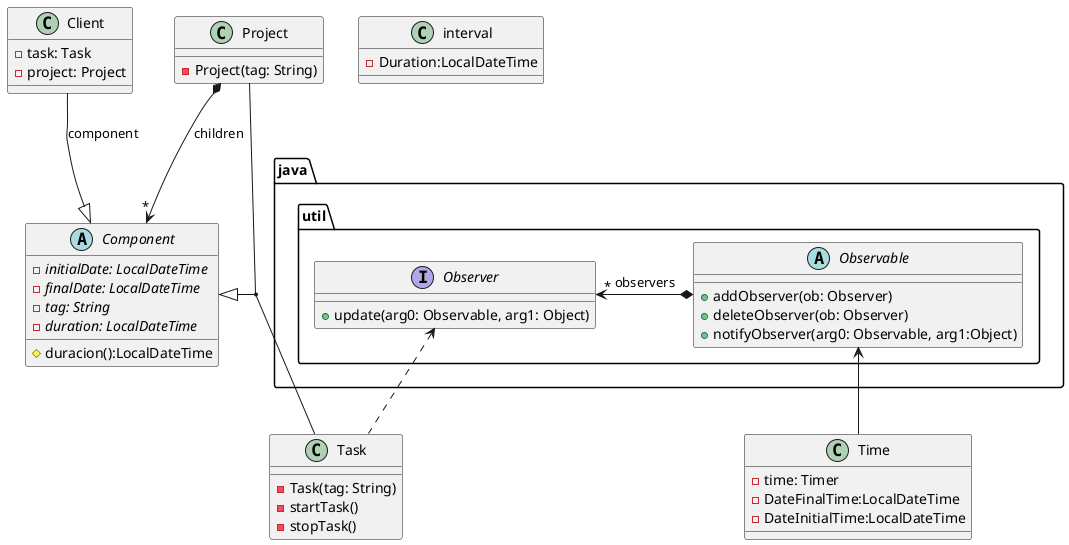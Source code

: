 @startuml
'https://plantuml.com/class-diagram



class Client{
    -task: Task
    -project: Project

}
abstract Component{
    {abstract}-initialDate: LocalDateTime
    {abstract}-finalDate: LocalDateTime
    {abstract}- tag: String
    {abstract}- duration: LocalDateTime



     #duracion():LocalDateTime

}
class Project{

    -Project(tag: String)

}



class Task {

    -Task(tag: String)
    -startTask()
    -stopTask()


}
class interval{

    -Duration:LocalDateTime

}

package java.util{
    Abstract Observable
    {
       +addObserver(ob: Observer)
       +deleteObserver(ob: Observer)
       +notifyObserver(arg0: Observable, arg1:Object)
    }

    interface Observer {

        +update(arg0: Observable, arg1: Object)

}
}

class Time {
    -time: Timer
    -DateFinalTime:LocalDateTime
    -DateInitialTime:LocalDateTime
    


}

Client --|> Component:component
Project *--> "*"Component:children

Component <|--down(Project,Task)
Observable<--Time
Observer<..Task
Observable*--left>"*"Observer:observers


@enduml